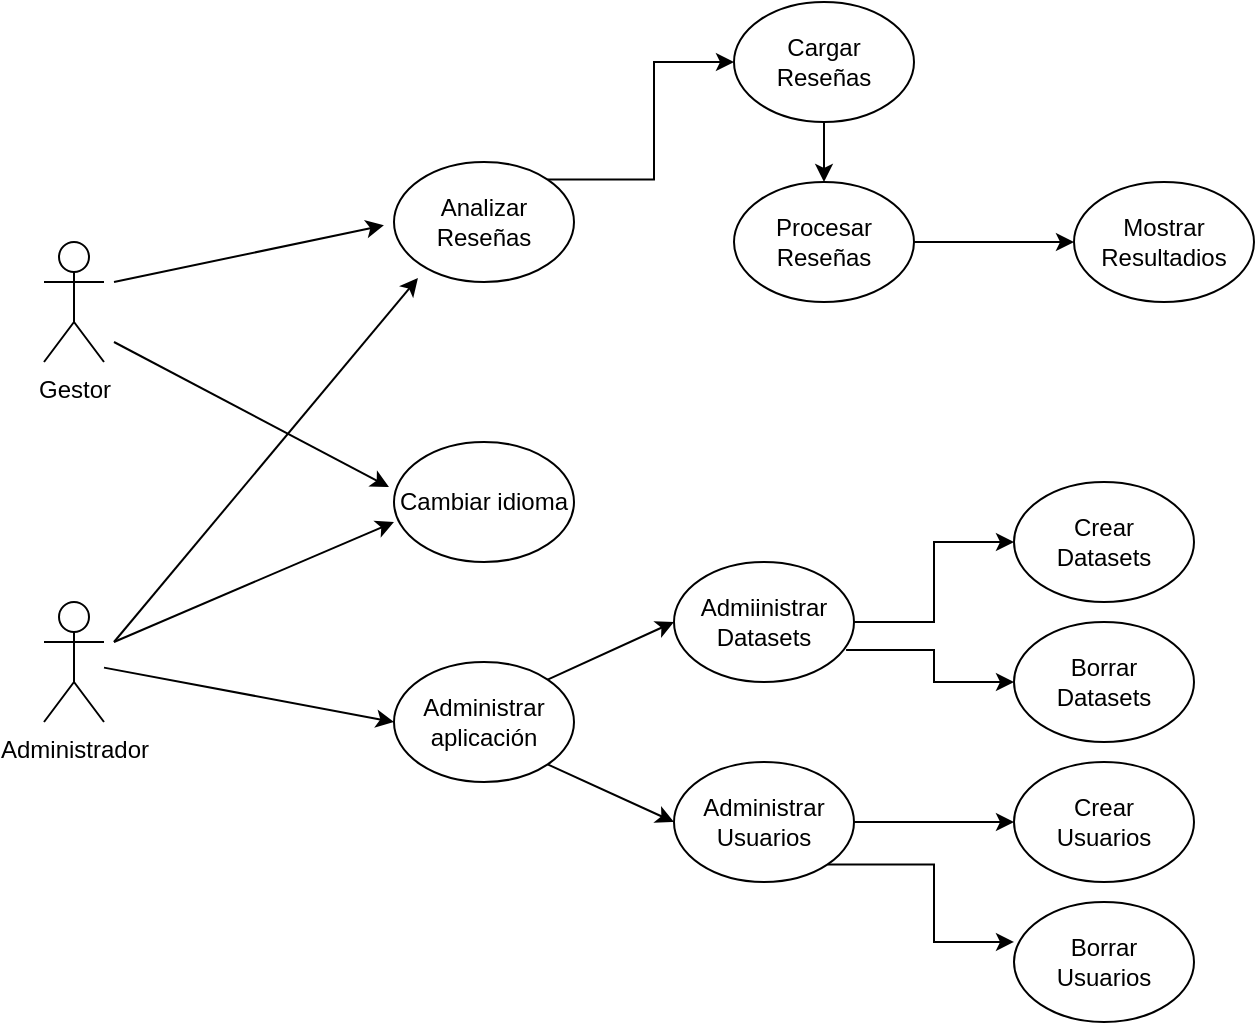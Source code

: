 <mxfile version="22.1.2" type="device">
  <diagram name="Page-1" id="2YBvvXClWsGukQMizWep">
    <mxGraphModel dx="936" dy="638" grid="1" gridSize="10" guides="1" tooltips="1" connect="1" arrows="1" fold="1" page="1" pageScale="1" pageWidth="1169" pageHeight="827" math="0" shadow="0">
      <root>
        <mxCell id="0" />
        <mxCell id="1" parent="0" />
        <mxCell id="rlRPjQ5b9loZFyzqeMn2-1" value="Gestor" style="shape=umlActor;verticalLabelPosition=bottom;verticalAlign=top;html=1;outlineConnect=0;" parent="1" vertex="1">
          <mxGeometry x="105" y="230" width="30" height="60" as="geometry" />
        </mxCell>
        <mxCell id="rlRPjQ5b9loZFyzqeMn2-2" value="Administrador" style="shape=umlActor;verticalLabelPosition=bottom;verticalAlign=top;html=1;outlineConnect=0;" parent="1" vertex="1">
          <mxGeometry x="105" y="410" width="30" height="60" as="geometry" />
        </mxCell>
        <mxCell id="rlRPjQ5b9loZFyzqeMn2-20" value="" style="edgeStyle=orthogonalEdgeStyle;rounded=0;orthogonalLoop=1;jettySize=auto;html=1;entryX=0;entryY=0.5;entryDx=0;entryDy=0;exitX=1;exitY=0;exitDx=0;exitDy=0;" parent="1" source="rlRPjQ5b9loZFyzqeMn2-7" target="rlRPjQ5b9loZFyzqeMn2-18" edge="1">
          <mxGeometry relative="1" as="geometry" />
        </mxCell>
        <mxCell id="rlRPjQ5b9loZFyzqeMn2-7" value="Analizar&lt;br&gt;Reseñas" style="ellipse;whiteSpace=wrap;html=1;" parent="1" vertex="1">
          <mxGeometry x="280" y="190" width="90" height="60" as="geometry" />
        </mxCell>
        <mxCell id="rlRPjQ5b9loZFyzqeMn2-8" value="Cambiar idioma" style="ellipse;whiteSpace=wrap;html=1;" parent="1" vertex="1">
          <mxGeometry x="280" y="330" width="90" height="60" as="geometry" />
        </mxCell>
        <mxCell id="rlRPjQ5b9loZFyzqeMn2-9" value="Administrar aplicación" style="ellipse;whiteSpace=wrap;html=1;" parent="1" vertex="1">
          <mxGeometry x="280" y="440" width="90" height="60" as="geometry" />
        </mxCell>
        <mxCell id="rlRPjQ5b9loZFyzqeMn2-12" value="" style="endArrow=classic;html=1;rounded=0;entryX=-0.056;entryY=0.528;entryDx=0;entryDy=0;entryPerimeter=0;" parent="1" target="rlRPjQ5b9loZFyzqeMn2-7" edge="1">
          <mxGeometry width="50" height="50" relative="1" as="geometry">
            <mxPoint x="140" y="250" as="sourcePoint" />
            <mxPoint x="300" y="110" as="targetPoint" />
          </mxGeometry>
        </mxCell>
        <mxCell id="rlRPjQ5b9loZFyzqeMn2-14" value="" style="endArrow=classic;html=1;rounded=0;entryX=0;entryY=0.5;entryDx=0;entryDy=0;" parent="1" source="rlRPjQ5b9loZFyzqeMn2-2" target="rlRPjQ5b9loZFyzqeMn2-9" edge="1">
          <mxGeometry width="50" height="50" relative="1" as="geometry">
            <mxPoint x="135" y="470" as="sourcePoint" />
            <mxPoint x="280" y="316" as="targetPoint" />
          </mxGeometry>
        </mxCell>
        <mxCell id="Z5fmT5UCpDkTC6VNb4EY-11" value="" style="edgeStyle=orthogonalEdgeStyle;rounded=0;orthogonalLoop=1;jettySize=auto;html=1;" edge="1" parent="1" source="rlRPjQ5b9loZFyzqeMn2-18" target="Z5fmT5UCpDkTC6VNb4EY-10">
          <mxGeometry relative="1" as="geometry" />
        </mxCell>
        <mxCell id="rlRPjQ5b9loZFyzqeMn2-18" value="Cargar&lt;br&gt;Reseñas" style="ellipse;whiteSpace=wrap;html=1;" parent="1" vertex="1">
          <mxGeometry x="450" y="110" width="90" height="60" as="geometry" />
        </mxCell>
        <mxCell id="rlRPjQ5b9loZFyzqeMn2-26" value="" style="endArrow=classic;html=1;rounded=0;entryX=-0.028;entryY=0.375;entryDx=0;entryDy=0;entryPerimeter=0;" parent="1" target="rlRPjQ5b9loZFyzqeMn2-8" edge="1">
          <mxGeometry width="50" height="50" relative="1" as="geometry">
            <mxPoint x="140" y="280" as="sourcePoint" />
            <mxPoint x="200" y="275" as="targetPoint" />
          </mxGeometry>
        </mxCell>
        <mxCell id="rlRPjQ5b9loZFyzqeMn2-27" value="" style="endArrow=classic;html=1;rounded=0;entryX=0.133;entryY=0.967;entryDx=0;entryDy=0;entryPerimeter=0;" parent="1" target="rlRPjQ5b9loZFyzqeMn2-7" edge="1">
          <mxGeometry width="50" height="50" relative="1" as="geometry">
            <mxPoint x="140" y="430" as="sourcePoint" />
            <mxPoint x="280" y="260" as="targetPoint" />
          </mxGeometry>
        </mxCell>
        <mxCell id="rlRPjQ5b9loZFyzqeMn2-28" value="" style="endArrow=classic;html=1;rounded=0;entryX=0;entryY=0.667;entryDx=0;entryDy=0;entryPerimeter=0;" parent="1" target="rlRPjQ5b9loZFyzqeMn2-8" edge="1">
          <mxGeometry width="50" height="50" relative="1" as="geometry">
            <mxPoint x="140" y="430" as="sourcePoint" />
            <mxPoint x="730" y="390" as="targetPoint" />
          </mxGeometry>
        </mxCell>
        <mxCell id="Z5fmT5UCpDkTC6VNb4EY-2" value="" style="edgeStyle=orthogonalEdgeStyle;rounded=0;orthogonalLoop=1;jettySize=auto;html=1;" edge="1" parent="1" source="rlRPjQ5b9loZFyzqeMn2-44" target="Z5fmT5UCpDkTC6VNb4EY-1">
          <mxGeometry relative="1" as="geometry" />
        </mxCell>
        <mxCell id="rlRPjQ5b9loZFyzqeMn2-44" value="Admiinistrar&lt;br&gt;Datasets" style="ellipse;whiteSpace=wrap;html=1;" parent="1" vertex="1">
          <mxGeometry x="420" y="390" width="90" height="60" as="geometry" />
        </mxCell>
        <mxCell id="Z5fmT5UCpDkTC6VNb4EY-7" value="" style="edgeStyle=orthogonalEdgeStyle;rounded=0;orthogonalLoop=1;jettySize=auto;html=1;" edge="1" parent="1" source="rlRPjQ5b9loZFyzqeMn2-45" target="Z5fmT5UCpDkTC6VNb4EY-6">
          <mxGeometry relative="1" as="geometry" />
        </mxCell>
        <mxCell id="rlRPjQ5b9loZFyzqeMn2-45" value="Administrar&lt;br&gt;Usuarios" style="ellipse;whiteSpace=wrap;html=1;" parent="1" vertex="1">
          <mxGeometry x="420" y="490" width="90" height="60" as="geometry" />
        </mxCell>
        <mxCell id="rlRPjQ5b9loZFyzqeMn2-46" value="" style="endArrow=classic;html=1;rounded=0;exitX=1;exitY=0;exitDx=0;exitDy=0;entryX=0;entryY=0.5;entryDx=0;entryDy=0;" parent="1" source="rlRPjQ5b9loZFyzqeMn2-9" target="rlRPjQ5b9loZFyzqeMn2-44" edge="1">
          <mxGeometry width="50" height="50" relative="1" as="geometry">
            <mxPoint x="680" y="440" as="sourcePoint" />
            <mxPoint x="730" y="390" as="targetPoint" />
          </mxGeometry>
        </mxCell>
        <mxCell id="rlRPjQ5b9loZFyzqeMn2-47" value="" style="endArrow=classic;html=1;rounded=0;exitX=1;exitY=1;exitDx=0;exitDy=0;entryX=0;entryY=0.5;entryDx=0;entryDy=0;" parent="1" source="rlRPjQ5b9loZFyzqeMn2-9" target="rlRPjQ5b9loZFyzqeMn2-45" edge="1">
          <mxGeometry width="50" height="50" relative="1" as="geometry">
            <mxPoint x="367" y="459" as="sourcePoint" />
            <mxPoint x="430" y="430" as="targetPoint" />
          </mxGeometry>
        </mxCell>
        <mxCell id="Z5fmT5UCpDkTC6VNb4EY-1" value="Crear&lt;br&gt;Datasets" style="ellipse;whiteSpace=wrap;html=1;" vertex="1" parent="1">
          <mxGeometry x="590" y="350" width="90" height="60" as="geometry" />
        </mxCell>
        <mxCell id="Z5fmT5UCpDkTC6VNb4EY-4" value="Borrar&lt;br&gt;Datasets" style="ellipse;whiteSpace=wrap;html=1;" vertex="1" parent="1">
          <mxGeometry x="590" y="420" width="90" height="60" as="geometry" />
        </mxCell>
        <mxCell id="Z5fmT5UCpDkTC6VNb4EY-5" value="" style="edgeStyle=orthogonalEdgeStyle;rounded=0;orthogonalLoop=1;jettySize=auto;html=1;exitX=0.956;exitY=0.733;exitDx=0;exitDy=0;exitPerimeter=0;entryX=0;entryY=0.5;entryDx=0;entryDy=0;" edge="1" parent="1" source="rlRPjQ5b9loZFyzqeMn2-44" target="Z5fmT5UCpDkTC6VNb4EY-4">
          <mxGeometry relative="1" as="geometry">
            <mxPoint x="520" y="430" as="sourcePoint" />
            <mxPoint x="600" y="390" as="targetPoint" />
          </mxGeometry>
        </mxCell>
        <mxCell id="Z5fmT5UCpDkTC6VNb4EY-6" value="Crear&lt;br&gt;Usuarios" style="ellipse;whiteSpace=wrap;html=1;" vertex="1" parent="1">
          <mxGeometry x="590" y="490" width="90" height="60" as="geometry" />
        </mxCell>
        <mxCell id="Z5fmT5UCpDkTC6VNb4EY-8" value="Borrar&lt;br&gt;Usuarios" style="ellipse;whiteSpace=wrap;html=1;" vertex="1" parent="1">
          <mxGeometry x="590" y="560" width="90" height="60" as="geometry" />
        </mxCell>
        <mxCell id="Z5fmT5UCpDkTC6VNb4EY-9" value="" style="edgeStyle=orthogonalEdgeStyle;rounded=0;orthogonalLoop=1;jettySize=auto;html=1;exitX=1;exitY=1;exitDx=0;exitDy=0;entryX=0;entryY=0.333;entryDx=0;entryDy=0;entryPerimeter=0;" edge="1" parent="1" source="rlRPjQ5b9loZFyzqeMn2-45" target="Z5fmT5UCpDkTC6VNb4EY-8">
          <mxGeometry relative="1" as="geometry">
            <mxPoint x="520" y="530" as="sourcePoint" />
            <mxPoint x="600" y="530" as="targetPoint" />
          </mxGeometry>
        </mxCell>
        <mxCell id="Z5fmT5UCpDkTC6VNb4EY-13" value="" style="edgeStyle=orthogonalEdgeStyle;rounded=0;orthogonalLoop=1;jettySize=auto;html=1;" edge="1" parent="1" source="Z5fmT5UCpDkTC6VNb4EY-10" target="Z5fmT5UCpDkTC6VNb4EY-12">
          <mxGeometry relative="1" as="geometry" />
        </mxCell>
        <mxCell id="Z5fmT5UCpDkTC6VNb4EY-10" value="Procesar&lt;br&gt;Reseñas" style="ellipse;whiteSpace=wrap;html=1;" vertex="1" parent="1">
          <mxGeometry x="450" y="200" width="90" height="60" as="geometry" />
        </mxCell>
        <mxCell id="Z5fmT5UCpDkTC6VNb4EY-12" value="Mostrar&lt;br&gt;Resultadios" style="ellipse;whiteSpace=wrap;html=1;" vertex="1" parent="1">
          <mxGeometry x="620" y="200" width="90" height="60" as="geometry" />
        </mxCell>
      </root>
    </mxGraphModel>
  </diagram>
</mxfile>
